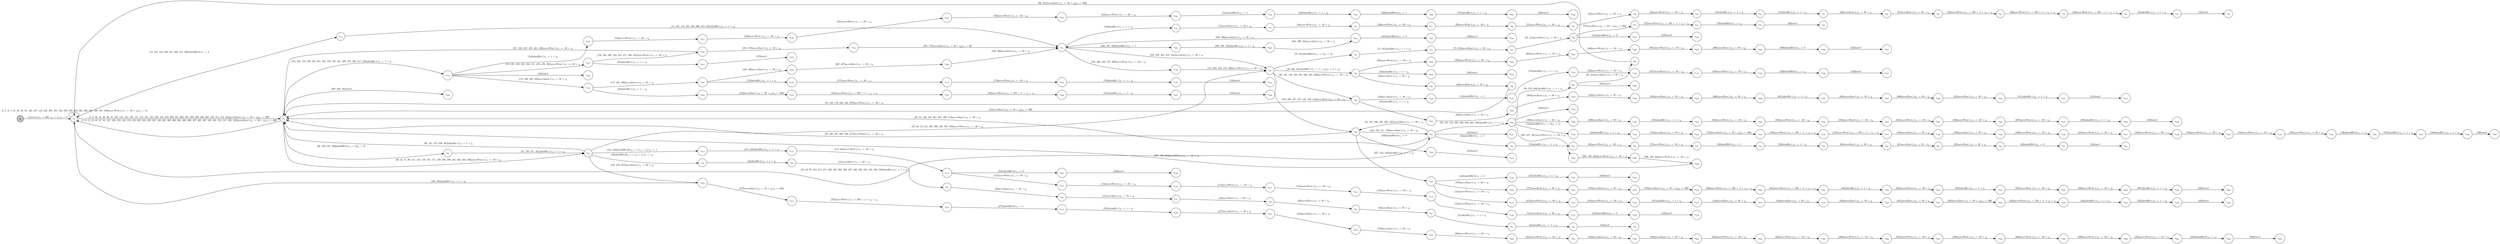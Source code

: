 digraph EFSM{
  graph [rankdir="LR", fontname="Latin Modern Math"];
  node [color="black", fillcolor="white", shape="circle", style="filled", fontname="Latin Modern Math"];
  edge [fontname="Latin Modern Math"];

  s0[fillcolor="gray", label=<s<sub>0</sub>>];
  s1[label=<s<sub>1</sub>>];
  s4[label=<s<sub>4</sub>>];
  s14[label=<s<sub>14</sub>>];
  s15[label=<s<sub>15</sub>>];
  s16[label=<s<sub>16</sub>>];
  s17[label=<s<sub>17</sub>>];
  s18[label=<s<sub>18</sub>>];
  s19[label=<s<sub>19</sub>>];
  s20[label=<s<sub>20</sub>>];
  s21[label=<s<sub>21</sub>>];
  s22[label=<s<sub>22</sub>>];
  s23[label=<s<sub>23</sub>>];
  s24[label=<s<sub>24</sub>>];
  s25[label=<s<sub>25</sub>>];
  s26[label=<s<sub>26</sub>>];
  s27[label=<s<sub>27</sub>>];
  s28[label=<s<sub>28</sub>>];
  s29[label=<s<sub>29</sub>>];
  s30[label=<s<sub>30</sub>>];
  s31[label=<s<sub>31</sub>>];
  s32[label=<s<sub>32</sub>>];
  s33[label=<s<sub>33</sub>>];
  s34[label=<s<sub>34</sub>>];
  s36[label=<s<sub>36</sub>>];
  s37[label=<s<sub>37</sub>>];
  s38[label=<s<sub>38</sub>>];
  s39[label=<s<sub>39</sub>>];
  s40[label=<s<sub>40</sub>>];
  s43[label=<s<sub>43</sub>>];
  s44[label=<s<sub>44</sub>>];
  s45[label=<s<sub>45</sub>>];
  s46[label=<s<sub>46</sub>>];
  s47[label=<s<sub>47</sub>>];
  s48[label=<s<sub>48</sub>>];
  s49[label=<s<sub>49</sub>>];
  s50[label=<s<sub>50</sub>>];
  s51[label=<s<sub>51</sub>>];
  s52[label=<s<sub>52</sub>>];
  s53[label=<s<sub>53</sub>>];
  s54[label=<s<sub>54</sub>>];
  s55[label=<s<sub>55</sub>>];
  s56[label=<s<sub>56</sub>>];
  s57[label=<s<sub>57</sub>>];
  s58[label=<s<sub>58</sub>>];
  s59[label=<s<sub>59</sub>>];
  s60[label=<s<sub>60</sub>>];
  s61[label=<s<sub>61</sub>>];
  s62[label=<s<sub>62</sub>>];
  s63[label=<s<sub>63</sub>>];
  s64[label=<s<sub>64</sub>>];
  s66[label=<s<sub>66</sub>>];
  s69[label=<s<sub>69</sub>>];
  s73[label=<s<sub>73</sub>>];
  s74[label=<s<sub>74</sub>>];
  s75[label=<s<sub>75</sub>>];
  s76[label=<s<sub>76</sub>>];
  s77[label=<s<sub>77</sub>>];
  s78[label=<s<sub>78</sub>>];
  s79[label=<s<sub>79</sub>>];
  s80[label=<s<sub>80</sub>>];
  s93[label=<s<sub>93</sub>>];
  s94[label=<s<sub>94</sub>>];
  s95[label=<s<sub>95</sub>>];
  s100[label=<s<sub>100</sub>>];
  s112[label=<s<sub>112</sub>>];
  s113[label=<s<sub>113</sub>>];
  s114[label=<s<sub>114</sub>>];
  s115[label=<s<sub>115</sub>>];
  s116[label=<s<sub>116</sub>>];
  s117[label=<s<sub>117</sub>>];
  s118[label=<s<sub>118</sub>>];
  s119[label=<s<sub>119</sub>>];
  s120[label=<s<sub>120</sub>>];
  s121[label=<s<sub>121</sub>>];
  s122[label=<s<sub>122</sub>>];
  s123[label=<s<sub>123</sub>>];
  s133[label=<s<sub>133</sub>>];
  s134[label=<s<sub>134</sub>>];
  s135[label=<s<sub>135</sub>>];
  s136[label=<s<sub>136</sub>>];
  s137[label=<s<sub>137</sub>>];
  s138[label=<s<sub>138</sub>>];
  s139[label=<s<sub>139</sub>>];
  s140[label=<s<sub>140</sub>>];
  s146[label=<s<sub>146</sub>>];
  s154[label=<s<sub>154</sub>>];
  s155[label=<s<sub>155</sub>>];
  s156[label=<s<sub>156</sub>>];
  s159[label=<s<sub>159</sub>>];
  s163[label=<s<sub>163</sub>>];
  s174[label=<s<sub>174</sub>>];
  s175[label=<s<sub>175</sub>>];
  s176[label=<s<sub>176</sub>>];
  s177[label=<s<sub>177</sub>>];
  s178[label=<s<sub>178</sub>>];
  s179[label=<s<sub>179</sub>>];
  s180[label=<s<sub>180</sub>>];
  s182[label=<s<sub>182</sub>>];
  s183[label=<s<sub>183</sub>>];
  s184[label=<s<sub>184</sub>>];
  s185[label=<s<sub>185</sub>>];
  s186[label=<s<sub>186</sub>>];
  s187[label=<s<sub>187</sub>>];
  s188[label=<s<sub>188</sub>>];
  s189[label=<s<sub>189</sub>>];
  s190[label=<s<sub>190</sub>>];
  s191[label=<s<sub>191</sub>>];
  s192[label=<s<sub>192</sub>>];
  s193[label=<s<sub>193</sub>>];
  s194[label=<s<sub>194</sub>>];
  s195[label=<s<sub>195</sub>>];
  s196[label=<s<sub>196</sub>>];
  s197[label=<s<sub>197</sub>>];
  s198[label=<s<sub>198</sub>>];
  s199[label=<s<sub>199</sub>>];
  s202[label=<s<sub>202</sub>>];
  s203[label=<s<sub>203</sub>>];
  s204[label=<s<sub>204</sub>>];
  s209[label=<s<sub>209</sub>>];
  s210[label=<s<sub>210</sub>>];
  s221[label=<s<sub>221</sub>>];
  s254[label=<s<sub>254</sub>>];
  s265[label=<s<sub>265</sub>>];
  s273[label=<s<sub>273</sub>>];
  s274[label=<s<sub>274</sub>>];
  s275[label=<s<sub>275</sub>>];
  s276[label=<s<sub>276</sub>>];
  s277[label=<s<sub>277</sub>>];
  s278[label=<s<sub>278</sub>>];
  s279[label=<s<sub>279</sub>>];
  s280[label=<s<sub>280</sub>>];
  s281[label=<s<sub>281</sub>>];
  s282[label=<s<sub>282</sub>>];
  s283[label=<s<sub>283</sub>>];
  s284[label=<s<sub>284</sub>>];
  s285[label=<s<sub>285</sub>>];
  s286[label=<s<sub>286</sub>>];
  s287[label=<s<sub>287</sub>>];
  s288[label=<s<sub>288</sub>>];
  s289[label=<s<sub>289</sub>>];
  s290[label=<s<sub>290</sub>>];
  s291[label=<s<sub>291</sub>>];
  s292[label=<s<sub>292</sub>>];
  s293[label=<s<sub>293</sub>>];
  s303[label=<s<sub>303</sub>>];
  s304[label=<s<sub>304</sub>>];
  s305[label=<s<sub>305</sub>>];
  s306[label=<s<sub>306</sub>>];
  s307[label=<s<sub>307</sub>>];
  s308[label=<s<sub>308</sub>>];
  s309[label=<s<sub>309</sub>>];
  s310[label=<s<sub>310</sub>>];
  s318[label=<s<sub>318</sub>>];
  s319[label=<s<sub>319</sub>>];
  s325[label=<s<sub>325</sub>>];
  s326[label=<s<sub>326</sub>>];
  s329[label=<s<sub>329</sub>>];
  s330[label=<s<sub>330</sub>>];
  s331[label=<s<sub>331</sub>>];
  s332[label=<s<sub>332</sub>>];
  s333[label=<s<sub>333</sub>>];
  s334[label=<s<sub>334</sub>>];
  s335[label=<s<sub>335</sub>>];
  s336[label=<s<sub>336</sub>>];
  s337[label=<s<sub>337</sub>>];
  s338[label=<s<sub>338</sub>>];
  s339[label=<s<sub>339</sub>>];
  s345[label=<s<sub>345</sub>>];
  s346[label=<s<sub>346</sub>>];
  s372[label=<s<sub>372</sub>>];
  s373[label=<s<sub>373</sub>>];
  s375[label=<s<sub>375</sub>>];
  s376[label=<s<sub>376</sub>>];
  s377[label=<s<sub>377</sub>>];
  s378[label=<s<sub>378</sub>>];
  s379[label=<s<sub>379</sub>>];
  s380[label=<s<sub>380</sub>>];
  s381[label=<s<sub>381</sub>>];
  s382[label=<s<sub>382</sub>>];
  s383[label=<s<sub>383</sub>>];
  s384[label=<s<sub>384</sub>>];
  s385[label=<s<sub>385</sub>>];
  s386[label=<s<sub>386</sub>>];
  s387[label=<s<sub>387</sub>>];
  s388[label=<s<sub>388</sub>>];
  s394[label=<s<sub>394</sub>>];
  s395[label=<s<sub>395</sub>>];
  s396[label=<s<sub>396</sub>>];
  s401[label=<s<sub>401</sub>>];
  s402[label=<s<sub>402</sub>>];
  s403[label=<s<sub>403</sub>>];
  s404[label=<s<sub>404</sub>>];
  s405[label=<s<sub>405</sub>>];
  s406[label=<s<sub>406</sub>>];
  s407[label=<s<sub>407</sub>>];
  s408[label=<s<sub>408</sub>>];
  s409[label=<s<sub>409</sub>>];
  s410[label=<s<sub>410</sub>>];
  s411[label=<s<sub>411</sub>>];
  s412[label=<s<sub>412</sub>>];
  s414[label=<s<sub>414</sub>>];
  s415[label=<s<sub>415</sub>>];
  s416[label=<s<sub>416</sub>>];
  s417[label=<s<sub>417</sub>>];
  s418[label=<s<sub>418</sub>>];
  s419[label=<s<sub>419</sub>>];
  s420[label=<s<sub>420</sub>>];
  s421[label=<s<sub>421</sub>>];
  s422[label=<s<sub>422</sub>>];
  s423[label=<s<sub>423</sub>>];
  s424[label=<s<sub>424</sub>>];
  s425[label=<s<sub>425</sub>>];
  s426[label=<s<sub>426</sub>>];
  s438[label=<s<sub>438</sub>>];
  s439[label=<s<sub>439</sub>>];
  s444[label=<s<sub>444</sub>>];
  s445[label=<s<sub>445</sub>>];
  s446[label=<s<sub>446</sub>>];
  s453[label=<s<sub>453</sub>>];
  s454[label=<s<sub>454</sub>>];
  s455[label=<s<sub>455</sub>>];
  s456[label=<s<sub>456</sub>>];
  s457[label=<s<sub>457</sub>>];
  s458[label=<s<sub>458</sub>>];
  s502[label=<s<sub>502</sub>>];
  s503[label=<s<sub>503</sub>>];
  s518[label=<s<sub>518</sub>>];
  s519[label=<s<sub>519</sub>>];
  s520[label=<s<sub>520</sub>>];
  s521[label=<s<sub>521</sub>>];
  s522[label=<s<sub>522</sub>>];
  s523[label=<s<sub>523</sub>>];
  s524[label=<s<sub>524</sub>>];
  s525[label=<s<sub>525</sub>>];
  s526[label=<s<sub>526</sub>>];
  s527[label=<s<sub>527</sub>>];
  s528[label=<s<sub>528</sub>>];
  s540[label=<s<sub>540</sub>>];

  s0->s1[label=<<i> [1]start:2/o<sub>1</sub> := 200, o<sub>2</sub> := 3, o<sub>3</sub> := 0</i>>];
  s15->s16[label=<<i> [16]alienHit:1/o<sub>1</sub> := 1 + i<sub>0</sub></i>>];
  s16->s17[label=<<i> [17]moveWest:1/o<sub>1</sub> := -50 + i<sub>0</sub></i>>];
  s17->s18[label=<<i> [18]moveWest:1/o<sub>1</sub> := -50 + i<sub>0</sub></i>>];
  s18->s19[label=<<i> [19]moveWest:1/o<sub>1</sub> := -50 + i<sub>0</sub></i>>];
  s19->s20[label=<<i> [20]moveWest:1/o<sub>1</sub> := -50 + i<sub>0</sub></i>>];
  s20->s21[label=<<i> [21]moveWest:1/o<sub>1</sub> := -50 + i<sub>0</sub></i>>];
  s21->s22[label=<<i> [22]moveWest:1/o<sub>1</sub> := -50 + i<sub>0</sub></i>>];
  s22->s23[label=<<i> [23]moveWest:1/o<sub>1</sub> := -50 + i<sub>0</sub></i>>];
  s23->s24[label=<<i> [24]alienHit:1/o<sub>1</sub> := 1 + i<sub>0</sub></i>>];
  s24->s25[label=<<i> [25]alienHit:1/o<sub>1</sub> := 1 + i<sub>0</sub></i>>];
  s25->s26[label=<<i> [26]moveEast:1/o<sub>1</sub> := 50 + i<sub>0</sub></i>>];
  s26->s27[label=<<i> [27]moveEast:1/o<sub>1</sub> := 50 + i<sub>0</sub></i>>];
  s27->s28[label=<<i> [28]moveWest:1/o<sub>1</sub> := 250 + -1 &times; r<sub>3</sub> + i<sub>0</sub></i>>];
  s28->s29[label=<<i> [29]moveWest:1/o<sub>1</sub> := 250 + -1 &times; r<sub>3</sub> + i<sub>0</sub></i>>];
  s29->s30[label=<<i> [30]moveWest:1/o<sub>1</sub> := 250 + -1 &times; r<sub>3</sub> + i<sub>0</sub></i>>];
  s30->s31[label=<<i> [31]alienHit:1/o<sub>1</sub> := 1 + i<sub>0</sub></i>>];
  s31->s32[label=<<i> [32]win:0</i>>];
  s38->s39[label=<<i> [39]moveEast:1/o<sub>1</sub> := 50 + i<sub>0</sub></i>>];
  s39->s40[label=<<i> [40]moveEast:1/o<sub>1</sub> := 50 + i<sub>0</sub></i>>];
  s40->s4[label=<<i> [41]moveEast:1/o<sub>1</sub> := 50 + i<sub>0</sub>&#91;r<sub>3</sub> := 300&#93;</i>>];
  s36->s43[label=<<i> [43]shieldHit:0&#91;r<sub>2</sub> &gt; 1, r<sub>2</sub> &gt; 1&#93;/o<sub>1</sub> := r<sub>2</sub></i>>];
  s43->s44[label=<<i> [44]alienHit:1/o<sub>1</sub> := 1 + i<sub>0</sub></i>>];
  s44->s45[label=<<i> [45]moveEast:1/o<sub>1</sub> := 50 + i<sub>0</sub></i>>];
  s45->s46[label=<<i> [46]moveEast:1/o<sub>1</sub> := 50 + i<sub>0</sub></i>>];
  s46->s47[label=<<i> [47]moveEast:1/o<sub>1</sub> := 50 + i<sub>0</sub></i>>];
  s47->s48[label=<<i> [48]moveEast:1/o<sub>1</sub> := 50 + i<sub>0</sub></i>>];
  s48->s49[label=<<i> [49]moveEast:1/o<sub>1</sub> := 50 + i<sub>0</sub></i>>];
  s49->s50[label=<<i> [50]moveEast:1/o<sub>1</sub> := 50 + i<sub>0</sub></i>>];
  s50->s51[label=<<i> [51]alienHit:1/o<sub>1</sub> := 1 + i<sub>0</sub></i>>];
  s51->s52[label=<<i> [52]alienHit:1/o<sub>1</sub> := 1 + i<sub>0</sub></i>>];
  s52->s53[label=<<i> [53]win:0</i>>];
  s33->s54[label=<<i> [54]shieldHit:0/o<sub>1</sub> := 2</i>>];
  s54->s55[label=<<i> [55]alienHit:1/o<sub>1</sub> := 1 + i<sub>0</sub></i>>];
  s55->s56[label=<<i> [56]moveWest:1/o<sub>1</sub> := -50 + i<sub>0</sub></i>>];
  s56->s57[label=<<i> [57]moveWest:1/o<sub>1</sub> := -50 + i<sub>0</sub></i>>];
  s57->s58[label=<<i> [58]shieldHit:0/o<sub>1</sub> := 1</i>>];
  s58->s59[label=<<i> [59]alienHit:1/o<sub>1</sub> := 1 + i<sub>0</sub></i>>];
  s59->s60[label=<<i> [60]moveEast:1/o<sub>1</sub> := 50 + i<sub>0</sub></i>>];
  s60->s61[label=<<i> [61]moveEast:1/o<sub>1</sub> := 50 + i<sub>0</sub></i>>];
  s61->s62[label=<<i> [62]moveEast:1/o<sub>1</sub> := 50 + i<sub>0</sub></i>>];
  s62->s63[label=<<i> [63]shieldHit:0/o<sub>1</sub> := 0</i>>];
  s63->s64[label=<<i> [64]lose:0</i>>];
  s4->s36[label=<<i> [36, 42, 71, 98, 111, 150, 158, 167, 171, 238, 356, 398, 431, 482, 504, 508]moveWest:1/o<sub>1</sub> := -50 + i<sub>0</sub></i>>];
  s37->s73[label=<<i> [73, 314]shieldHit:0/o<sub>1</sub> := 1&#91;r<sub>2</sub> := 0&#93;</i>>];
  s73->s74[label=<<i> [74, 315]alienHit:1/o<sub>1</sub> := 1 + i<sub>0</sub></i>>];
  s74->s75[label=<<i> [75, 316]moveEast:1/o<sub>1</sub> := 50 + i<sub>0</sub></i>>];
  s75->s76[label=<<i> [76, 317]moveEast:1/o<sub>1</sub> := 50 + i<sub>0</sub></i>>];
  s76->s77[label=<<i> [77]moveEast:1/o<sub>1</sub> := 50 + i<sub>0</sub>&#91;r<sub>3</sub> := 300&#93;</i>>];
  s77->s78[label=<<i> [78]moveWest:1/o<sub>1</sub> := 250 + -1 &times; r<sub>3</sub> + i<sub>0</sub></i>>];
  s78->s79[label=<<i> [79]shieldHit:0/o<sub>1</sub> := r<sub>2</sub></i>>];
  s79->s80[label=<<i> [80]lose:0</i>>];
  s94->s95[label=<<i> [95, 214]moveEast:1/o<sub>1</sub> := 50 + i<sub>0</sub></i>>];
  s95->s1[label=<<i> [96, 215]moveEast:1/o<sub>1</sub> := 50 + i<sub>0</sub>&#91;r<sub>3</sub> := 300&#93;</i>>];
  s36->s112[label=<<i> [112, 342]shieldHit:0&#91;!(r<sub>2</sub> &gt; 1&or;r<sub>2</sub> &gt; 1)&#93;/o<sub>1</sub> := 1</i>>];
  s112->s113[label=<<i> [113, 343]alienHit:1/o<sub>1</sub> := 1 + i<sub>0</sub></i>>];
  s113->s114[label=<<i> [114, 344]moveWest:1/o<sub>1</sub> := -50 + i<sub>0</sub></i>>];
  s114->s115[label=<<i> [115]moveWest:1/o<sub>1</sub> := -50 + i<sub>0</sub></i>>];
  s115->s116[label=<<i> [116]moveWest:1/o<sub>1</sub> := -50 + i<sub>0</sub></i>>];
  s116->s117[label=<<i> [117]moveWest:1/o<sub>1</sub> := -50 + i<sub>0</sub></i>>];
  s117->s118[label=<<i> [118]moveWest:1/o<sub>1</sub> := -50 + i<sub>0</sub></i>>];
  s118->s119[label=<<i> [119]moveWest:1/o<sub>1</sub> := -50 + i<sub>0</sub></i>>];
  s119->s120[label=<<i> [120]moveWest:1/o<sub>1</sub> := -50 + i<sub>0</sub></i>>];
  s120->s121[label=<<i> [121]moveEast:1/o<sub>1</sub> := 50 + i<sub>0</sub></i>>];
  s121->s122[label=<<i> [122]shieldHit:0/o<sub>1</sub> := 0</i>>];
  s122->s123[label=<<i> [123]lose:0</i>>];
  s4->s66[label=<<i> [66, 129, 270, 340]shieldHit:0/o<sub>1</sub> := 2&#91;r<sub>2</sub> := 0&#93;</i>>];
  s36->s37[label=<<i> [37, 68, 72, 131, 168, 399, 432, 505, 509]moveWest:1/o<sub>1</sub> := -50 + i<sub>0</sub></i>>];
  s69->s133[label=<<i> [133]moveEast:1/o<sub>1</sub> := 50 + i<sub>0</sub></i>>];
  s133->s134[label=<<i> [134]shieldHit:0/o<sub>1</sub> := 1</i>>];
  s134->s135[label=<<i> [135]alienHit:1/o<sub>1</sub> := 1 + i<sub>0</sub></i>>];
  s135->s136[label=<<i> [136]moveWest:1/o<sub>1</sub> := -50 + i<sub>0</sub></i>>];
  s136->s137[label=<<i> [137]moveWest:1/o<sub>1</sub> := -50 + i<sub>0</sub></i>>];
  s137->s138[label=<<i> [138]moveWest:1/o<sub>1</sub> := -50 + i<sub>0</sub></i>>];
  s138->s139[label=<<i> [139]shieldHit:0/o<sub>1</sub> := r<sub>2</sub></i>>];
  s139->s140[label=<<i> [140]lose:0</i>>];
  s159->s1[label=<<i> [160, 358]alienHit:1/o<sub>1</sub> := 1 + i<sub>0</sub></i>>];
  s154->s163[label=<<i> [163]win:0</i>>];
  s174->s175[label=<<i> [175, 437, 495]moveEast:1/o<sub>1</sub> := 50 + i<sub>0</sub></i>>];
  s175->s176[label=<<i> [176]alienHit:1/o<sub>1</sub> := 1 + i<sub>0</sub></i>>];
  s176->s177[label=<<i> [177]moveWest:1/o<sub>1</sub> := -50 + i<sub>0</sub></i>>];
  s177->s178[label=<<i> [178]moveWest:1/o<sub>1</sub> := -50 + i<sub>0</sub></i>>];
  s178->s179[label=<<i> [179]alienHit:1/o<sub>1</sub> := 1 + i<sub>0</sub></i>>];
  s179->s180[label=<<i> [180]win:0</i>>];
  s93->s182[label=<<i> [182]shieldHit:0/o<sub>1</sub> := 2&#91;r<sub>2</sub> := 1&#93;</i>>];
  s182->s183[label=<<i> [183]alienHit:1/o<sub>1</sub> := 1 + i<sub>0</sub></i>>];
  s183->s184[label=<<i> [184]moveEast:1/o<sub>1</sub> := 50 + i<sub>0</sub></i>>];
  s184->s185[label=<<i> [185]moveEast:1/o<sub>1</sub> := 50 + i<sub>0</sub>&#91;r<sub>3</sub> := 300&#93;</i>>];
  s185->s186[label=<<i> [186]moveWest:1/o<sub>1</sub> := 250 + -1 &times; r<sub>3</sub> + i<sub>0</sub></i>>];
  s186->s187[label=<<i> [187]moveWest:1/o<sub>1</sub> := 250 + -1 &times; r<sub>3</sub> + i<sub>0</sub></i>>];
  s187->s188[label=<<i> [188]moveEast:1/o<sub>1</sub> := 50 + i<sub>0</sub></i>>];
  s188->s189[label=<<i> [189]moveEast:1/o<sub>1</sub> := 50 + i<sub>0</sub></i>>];
  s189->s190[label=<<i> [190]moveWest:1/o<sub>1</sub> := -50 + i<sub>0</sub></i>>];
  s190->s191[label=<<i> [191]moveWest:1/o<sub>1</sub> := -50 + i<sub>0</sub></i>>];
  s191->s192[label=<<i> [192]moveWest:1/o<sub>1</sub> := -50 + i<sub>0</sub></i>>];
  s192->s193[label=<<i> [193]moveWest:1/o<sub>1</sub> := -50 + i<sub>0</sub></i>>];
  s193->s194[label=<<i> [194]moveWest:1/o<sub>1</sub> := -50 + i<sub>0</sub></i>>];
  s194->s195[label=<<i> [195]moveWest:1/o<sub>1</sub> := -50 + i<sub>0</sub></i>>];
  s195->s196[label=<<i> [196]shieldHit:0/o<sub>1</sub> := r<sub>2</sub></i>>];
  s196->s197[label=<<i> [197]alienHit:1/o<sub>1</sub> := 1 + i<sub>0</sub></i>>];
  s197->s198[label=<<i> [198]alienHit:1/o<sub>1</sub> := 1 + i<sub>0</sub></i>>];
  s198->s199[label=<<i> [199]win:0</i>>];
  s204->s15[label=<<i> [205, 300]moveEast:1/o<sub>1</sub> := 50 + i<sub>0</sub></i>>];
  s34->s209[label=<<i> [209]shieldHit:0/o<sub>1</sub> := 0</i>>];
  s209->s210[label=<<i> [210]lose:0</i>>];
  s93->s94[label=<<i> [94, 213, 264]alienHit:1/o<sub>1</sub> := 1 + i<sub>0</sub></i>>];
  s33->s221[label=<<i> [221]win:0</i>>];
  s156->s4[label=<<i> [157, 233, 237, 355, 481, 532]moveWest:1/o<sub>1</sub> := -50 + i<sub>0</sub></i>>];
  s36->s4[label=<<i> [99, 151, 172, 239, 483]alienHit:1/o<sub>1</sub> := 1 + i<sub>0</sub></i>>];
  s4->s100[label=<<i> [100, 240, 484]win:0</i>>];
  s69->s4[label=<<i> [70, 149, 170, 246, 434, 507]moveWest:1/o<sub>1</sub> := -50 + i<sub>0</sub></i>>];
  s156->s254[label=<<i> [254, 472]moveEast:1/o<sub>1</sub> := 50 + i<sub>0</sub></i>>];
  s254->s15[label=<<i> [255, 473]moveEast:1/o<sub>1</sub> := 50 + i<sub>0</sub>&#91;r<sub>3</sub> := 50&#93;</i>>];
  s15->s37[label=<<i> [103, 256, 301, 313, 441]moveEast:1/o<sub>1</sub> := 50 + i<sub>0</sub></i>>];
  s4->s1[label=<<i> [5, 9, 11, 13, 85, 87, 91, 107, 109, 125, 142, 152, 219, 222, 224, 228, 247, 249, 261, 268, 362, 364, 368, 390, 427, 465, 467, 485, 491, 513, 515, 533, 535]moveEast:1/o<sub>1</sub> := 50 + i<sub>0</sub>&#91;r<sub>3</sub> := 300&#93;</i>>];
  s94->s265[label=<<i> [265]win:0</i>>];
  s66->s36[label=<<i> [67, 130, 271, 341]alienHit:1/o<sub>1</sub> := 1 + i<sub>0</sub></i>>];
  s159->s273[label=<<i> [273]moveEast:1/o<sub>1</sub> := 50 + i<sub>0</sub>&#91;r<sub>3</sub> := 300&#93;</i>>];
  s273->s274[label=<<i> [274]moveWest:1/o<sub>1</sub> := 250 + -1 &times; r<sub>3</sub> + i<sub>0</sub></i>>];
  s274->s275[label=<<i> [275]shieldHit:0/o<sub>1</sub> := 1</i>>];
  s275->s276[label=<<i> [276]alienHit:1/o<sub>1</sub> := 1 + i<sub>0</sub></i>>];
  s276->s277[label=<<i> [277]moveEast:1/o<sub>1</sub> := 50 + i<sub>0</sub></i>>];
  s277->s278[label=<<i> [278]moveEast:1/o<sub>1</sub> := 50 + i<sub>0</sub></i>>];
  s278->s279[label=<<i> [279]moveEast:1/o<sub>1</sub> := 50 + i<sub>0</sub></i>>];
  s279->s280[label=<<i> [280]moveWest:1/o<sub>1</sub> := -50 + i<sub>0</sub></i>>];
  s280->s281[label=<<i> [281]moveWest:1/o<sub>1</sub> := -50 + i<sub>0</sub></i>>];
  s281->s282[label=<<i> [282]moveEast:1/o<sub>1</sub> := 50 + i<sub>0</sub></i>>];
  s282->s283[label=<<i> [283]moveEast:1/o<sub>1</sub> := 50 + i<sub>0</sub></i>>];
  s283->s284[label=<<i> [284]moveWest:1/o<sub>1</sub> := -50 + i<sub>0</sub></i>>];
  s284->s285[label=<<i> [285]moveWest:1/o<sub>1</sub> := -50 + i<sub>0</sub></i>>];
  s285->s286[label=<<i> [286]moveWest:1/o<sub>1</sub> := -50 + i<sub>0</sub></i>>];
  s286->s287[label=<<i> [287]moveWest:1/o<sub>1</sub> := -50 + i<sub>0</sub></i>>];
  s287->s288[label=<<i> [288]moveWest:1/o<sub>1</sub> := -50 + i<sub>0</sub></i>>];
  s288->s289[label=<<i> [289]moveWest:1/o<sub>1</sub> := -50 + i<sub>0</sub></i>>];
  s289->s290[label=<<i> [290]moveWest:1/o<sub>1</sub> := -50 + i<sub>0</sub></i>>];
  s290->s291[label=<<i> [291]moveWest:1/o<sub>1</sub> := -50 + i<sub>0</sub></i>>];
  s291->s292[label=<<i> [292]shieldHit:0/o<sub>1</sub> := r<sub>2</sub></i>>];
  s292->s293[label=<<i> [293]lose:0</i>>];
  s37->s38[label=<<i> [38, 302, 501]alienHit:1/o<sub>1</sub> := 1 + i<sub>0</sub>&#91;r<sub>2</sub> := 2 &times; i<sub>0</sub>&#93;</i>>];
  s38->s303[label=<<i> [303]moveWest:1/o<sub>1</sub> := -50 + i<sub>0</sub></i>>];
  s303->s304[label=<<i> [304]moveWest:1/o<sub>1</sub> := -50 + i<sub>0</sub></i>>];
  s304->s305[label=<<i> [305]moveWest:1/o<sub>1</sub> := -50 + i<sub>0</sub></i>>];
  s305->s306[label=<<i> [306]moveWest:1/o<sub>1</sub> := -50 + i<sub>0</sub></i>>];
  s306->s307[label=<<i> [307]moveWest:1/o<sub>1</sub> := -50 + i<sub>0</sub></i>>];
  s307->s308[label=<<i> [308]moveEast:1/o<sub>1</sub> := 50 + i<sub>0</sub></i>>];
  s308->s309[label=<<i> [309]shieldHit:0/o<sub>1</sub> := 0</i>>];
  s309->s310[label=<<i> [310]lose:0</i>>];
  s1->s14[label=<<i> [14, 101, 144, 200, 241, 295, 311, 320]shieldHit:0/o<sub>1</sub> := 2</i>>];
  s14->s15[label=<<i> [15, 102, 145, 201, 242, 296, 312, 321]alienHit:1/o<sub>1</sub> := 1 + i<sub>0</sub></i>>];
  s76->s318[label=<<i> [318]shieldHit:0/o<sub>1</sub> := 0</i>>];
  s318->s319[label=<<i> [319]lose:0</i>>];
  s15->s202[label=<<i> [202, 297, 322]shieldHit:0/o<sub>1</sub> := 1</i>>];
  s202->s203[label=<<i> [203, 298, 323]alienHit:1/o<sub>1</sub> := 1 + i<sub>0</sub></i>>];
  s203->s204[label=<<i> [204, 299, 324]moveEast:1/o<sub>1</sub> := 50 + i<sub>0</sub></i>>];
  s204->s325[label=<<i> [325]shieldHit:0/o<sub>1</sub> := 0</i>>];
  s325->s326[label=<<i> [326]lose:0</i>>];
  s93->s329[label=<<i> [329]moveEast:1/o<sub>1</sub> := 50 + i<sub>0</sub></i>>];
  s329->s330[label=<<i> [330]moveEast:1/o<sub>1</sub> := 50 + i<sub>0</sub></i>>];
  s330->s331[label=<<i> [331]alienHit:1/o<sub>1</sub> := 1 + i<sub>0</sub></i>>];
  s331->s332[label=<<i> [332]moveWest:1/o<sub>1</sub> := -50 + i<sub>0</sub></i>>];
  s332->s333[label=<<i> [333]moveWest:1/o<sub>1</sub> := -50 + i<sub>0</sub></i>>];
  s333->s334[label=<<i> [334]moveWest:1/o<sub>1</sub> := -50 + i<sub>0</sub></i>>];
  s334->s335[label=<<i> [335]moveWest:1/o<sub>1</sub> := -50 + i<sub>0</sub></i>>];
  s335->s336[label=<<i> [336]moveWest:1/o<sub>1</sub> := -50 + i<sub>0</sub></i>>];
  s336->s337[label=<<i> [337]moveWest:1/o<sub>1</sub> := -50 + i<sub>0</sub></i>>];
  s337->s338[label=<<i> [338]alienHit:1/o<sub>1</sub> := 1 + i<sub>0</sub></i>>];
  s338->s339[label=<<i> [339]win:0</i>>];
  s114->s345[label=<<i> [345]shieldHit:0/o<sub>1</sub> := 0</i>>];
  s345->s346[label=<<i> [346]lose:0</i>>];
  s36->s159[label=<<i> [159, 272, 357]moveEast:1/o<sub>1</sub> := 50 + i<sub>0</sub></i>>];
  s1->s1[label=<<i> [2, 3, 6, 7, 81, 82, 88, 89, 126, 127, 143, 216, 294, 347, 348, 349, 350, 359, 365, 366, 391, 486, 487, 488]moveWest:1/o<sub>1</sub> := -50 + i<sub>0</sub>&#91;r<sub>2</sub> := 0&#93;</i>>];
  s33->s4[label=<<i> [65, 84, 106, 218, 267, 361, 490, 512]moveEast:1/o<sub>1</sub> := 50 + i<sub>0</sub></i>>];
  s155->s372[label=<<i> [372]alienHit:1/o<sub>1</sub> := 1 + i<sub>0</sub></i>>];
  s372->s373[label=<<i> [373]win:0</i>>];
  s375->s376[label=<<i> [376]moveEast:1/o<sub>1</sub> := 50 + i<sub>0</sub></i>>];
  s376->s377[label=<<i> [377]moveEast:1/o<sub>1</sub> := 50 + i<sub>0</sub></i>>];
  s377->s378[label=<<i> [378]moveEast:1/o<sub>1</sub> := 50 + i<sub>0</sub></i>>];
  s378->s379[label=<<i> [379]moveEast:1/o<sub>1</sub> := 50 + i<sub>0</sub>&#91;r<sub>3</sub> := 300&#93;</i>>];
  s379->s380[label=<<i> [380]moveWest:1/o<sub>1</sub> := 250 + -1 &times; r<sub>3</sub> + i<sub>0</sub></i>>];
  s380->s381[label=<<i> [381]moveWest:1/o<sub>1</sub> := 250 + -1 &times; r<sub>3</sub> + i<sub>0</sub></i>>];
  s381->s382[label=<<i> [382]alienHit:1/o<sub>1</sub> := 1 + i<sub>0</sub></i>>];
  s382->s383[label=<<i> [383]moveWest:1/o<sub>1</sub> := -50 + i<sub>0</sub></i>>];
  s383->s384[label=<<i> [384]alienHit:1/o<sub>1</sub> := 1 + i<sub>0</sub></i>>];
  s384->s385[label=<<i> [385]moveWest:1/o<sub>1</sub> := -50 + i<sub>0</sub></i>>];
  s385->s386[label=<<i> [386]moveWest:1/o<sub>1</sub> := -50 + i<sub>0</sub></i>>];
  s386->s387[label=<<i> [387]alienHit:1/o<sub>1</sub> := 1 + i<sub>0</sub></i>>];
  s387->s388[label=<<i> [388]win:0</i>>];
  s37->s69[label=<<i> [69, 132, 148, 169, 245, 400, 433, 506]moveWest:1/o<sub>1</sub> := -50 + i<sub>0</sub></i>>];
  s69->s401[label=<<i> [401]alienHit:1/o<sub>1</sub> := 1 + i<sub>0</sub></i>>];
  s401->s402[label=<<i> [402]moveEast:1/o<sub>1</sub> := 50 + i<sub>0</sub></i>>];
  s402->s403[label=<<i> [403]moveEast:1/o<sub>1</sub> := 50 + i<sub>0</sub></i>>];
  s403->s404[label=<<i> [404]moveEast:1/o<sub>1</sub> := 50 + i<sub>0</sub></i>>];
  s404->s405[label=<<i> [405]moveEast:1/o<sub>1</sub> := 50 + i<sub>0</sub></i>>];
  s405->s406[label=<<i> [406]moveEast:1/o<sub>1</sub> := 50 + i<sub>0</sub></i>>];
  s406->s407[label=<<i> [407]alienHit:1/o<sub>1</sub> := 1 + i<sub>0</sub></i>>];
  s407->s408[label=<<i> [408]moveEast:1/o<sub>1</sub> := 50 + i<sub>0</sub></i>>];
  s408->s409[label=<<i> [409]moveEast:1/o<sub>1</sub> := 50 + i<sub>0</sub></i>>];
  s409->s410[label=<<i> [410]moveEast:1/o<sub>1</sub> := 50 + i<sub>0</sub></i>>];
  s410->s411[label=<<i> [411]alienHit:1/o<sub>1</sub> := 1 + i<sub>0</sub></i>>];
  s411->s412[label=<<i> [412]win:0</i>>];
  s375->s414[label=<<i> [414]moveWest:1/o<sub>1</sub> := -50 + i<sub>0</sub></i>>];
  s414->s415[label=<<i> [415]moveWest:1/o<sub>1</sub> := -50 + i<sub>0</sub></i>>];
  s415->s416[label=<<i> [416]moveWest:1/o<sub>1</sub> := -50 + i<sub>0</sub></i>>];
  s416->s417[label=<<i> [417]alienHit:1/o<sub>1</sub> := 1 + i<sub>0</sub></i>>];
  s417->s418[label=<<i> [418]moveEast:1/o<sub>1</sub> := 50 + i<sub>0</sub></i>>];
  s418->s419[label=<<i> [419]moveEast:1/o<sub>1</sub> := 50 + i<sub>0</sub></i>>];
  s419->s420[label=<<i> [420]moveEast:1/o<sub>1</sub> := 50 + i<sub>0</sub></i>>];
  s420->s421[label=<<i> [421]moveEast:1/o<sub>1</sub> := 50 + i<sub>0</sub></i>>];
  s421->s422[label=<<i> [422]moveEast:1/o<sub>1</sub> := 50 + i<sub>0</sub>&#91;r<sub>3</sub> := 300&#93;</i>>];
  s422->s423[label=<<i> [423]moveWest:1/o<sub>1</sub> := 250 + -1 &times; r<sub>3</sub> + i<sub>0</sub></i>>];
  s423->s424[label=<<i> [424]alienHit:1/o<sub>1</sub> := 1 + i<sub>0</sub></i>>];
  s424->s425[label=<<i> [425]alienHit:1/o<sub>1</sub> := 1 + i<sub>0</sub></i>>];
  s425->s426[label=<<i> [426]win:0</i>>];
  s175->s438[label=<<i> [438, 496]moveEast:1/o<sub>1</sub> := 50 + i<sub>0</sub></i>>];
  s438->s439[label=<<i> [439, 497]moveEast:1/o<sub>1</sub> := 50 + i<sub>0</sub></i>>];
  s439->s15[label=<<i> [440, 498]moveEast:1/o<sub>1</sub> := 50 + i<sub>0</sub></i>>];
  s34->s375[label=<<i> [375, 413, 443]alienHit:1/o<sub>1</sub> := 1 + i<sub>0</sub></i>>];
  s375->s444[label=<<i> [444]shieldHit:0/o<sub>1</sub> := 2</i>>];
  s444->s445[label=<<i> [445]alienHit:1/o<sub>1</sub> := 1 + i<sub>0</sub></i>>];
  s445->s446[label=<<i> [446]win:0</i>>];
  s93->s394[label=<<i> [394, 447, 461]moveWest:1/o<sub>1</sub> := -50 + i<sub>0</sub></i>>];
  s394->s395[label=<<i> [395, 448, 462]moveWest:1/o<sub>1</sub> := -50 + i<sub>0</sub></i>>];
  s395->s396[label=<<i> [396, 449, 463]moveWest:1/o<sub>1</sub> := -50 + i<sub>0</sub></i>>];
  s396->s4[label=<<i> [397, 450, 464]moveWest:1/o<sub>1</sub> := -50 + i<sub>0</sub></i>>];
  s174->s453[label=<<i> [453]alienHit:1/o<sub>1</sub> := 1 + i<sub>0</sub></i>>];
  s453->s454[label=<<i> [454]moveEast:1/o<sub>1</sub> := 50 + i<sub>0</sub>&#91;r<sub>3</sub> := 300&#93;</i>>];
  s454->s455[label=<<i> [455]moveWest:1/o<sub>1</sub> := 250 + -1 &times; r<sub>3</sub> + i<sub>0</sub></i>>];
  s455->s456[label=<<i> [456]moveWest:1/o<sub>1</sub> := 250 + -1 &times; r<sub>3</sub> + i<sub>0</sub></i>>];
  s456->s457[label=<<i> [457]alienHit:1/o<sub>1</sub> := 1 + i<sub>0</sub></i>>];
  s457->s458[label=<<i> [458]win:0</i>>];
  s154->s155[label=<<i> [155, 231, 235, 252, 353, 371, 470, 479, 530]moveWest:1/o<sub>1</sub> := -50 + i<sub>0</sub></i>>];
  s155->s156[label=<<i> [156, 232, 236, 253, 354, 471, 480, 531]moveWest:1/o<sub>1</sub> := -50 + i<sub>0</sub></i>>];
  s15->s146[label=<<i> [146, 206, 243, 474, 499]moveWest:1/o<sub>1</sub> := -50 + i<sub>0</sub></i>>];
  s146->s37[label=<<i> [147, 207, 244, 475, 500]moveWest:1/o<sub>1</sub> := -50 + i<sub>0</sub></i>>];
  s34->s4[label=<<i> [35, 166, 227, 260, 430, 477]moveWest:1/o<sub>1</sub> := -50 + i<sub>0</sub></i>>];
  s154->s174[label=<<i> [174, 436, 452, 494]moveEast:1/o<sub>1</sub> := 50 + i<sub>0</sub></i>>];
  s38->s502[label=<<i> [502]alienHit:1/o<sub>1</sub> := 1 + i<sub>0</sub></i>>];
  s502->s503[label=<<i> [503]win:0</i>>];
  s37->s34[label=<<i> [104, 208, 257, 374, 442, 476, 510]moveEast:1/o<sub>1</sub> := 50 + i<sub>0</sub></i>>];
  s34->s33[label=<<i> [105, 258, 511, 538]moveEast:1/o<sub>1</sub> := 50 + i<sub>0</sub></i>>];
  s1->s4[label=<<i> [4, 8, 10, 12, 86, 90, 97, 108, 110, 124, 128, 141, 153, 161, 223, 229, 248, 250, 269, 351, 363, 367, 369, 389, 466, 468, 492, 514, 516, 534]moveEast:1/o<sub>1</sub> := 50 + i<sub>0</sub>&#91;r<sub>3</sub> := 300&#93;</i>>];
  s4->s154[label=<<i> [154, 162, 173, 230, 234, 251, 352, 370, 435, 451, 469, 478, 493, 517, 529]alienHit:1/o<sub>1</sub> := 1 + i<sub>0</sub></i>>];
  s154->s518[label=<<i> [518]alienHit:1/o<sub>1</sub> := 1 + i<sub>0</sub></i>>];
  s518->s519[label=<<i> [519]moveWest:1/o<sub>1</sub> := -50 + i<sub>0</sub></i>>];
  s519->s520[label=<<i> [520]moveWest:1/o<sub>1</sub> := -50 + i<sub>0</sub></i>>];
  s520->s521[label=<<i> [521]moveWest:1/o<sub>1</sub> := -50 + i<sub>0</sub></i>>];
  s521->s522[label=<<i> [522]moveWest:1/o<sub>1</sub> := -50 + i<sub>0</sub></i>>];
  s522->s523[label=<<i> [523]moveWest:1/o<sub>1</sub> := -50 + i<sub>0</sub></i>>];
  s523->s524[label=<<i> [524]shieldHit:0/o<sub>1</sub> := 2</i>>];
  s524->s525[label=<<i> [525]alienHit:1/o<sub>1</sub> := 1 + i<sub>0</sub></i>>];
  s525->s526[label=<<i> [526]shieldHit:0/o<sub>1</sub> := 1</i>>];
  s526->s527[label=<<i> [527]alienHit:1/o<sub>1</sub> := 1 + i<sub>0</sub></i>>];
  s527->s528[label=<<i> [528]win:0</i>>];
  s1->s33[label=<<i> [33, 83, 92, 164, 211, 217, 220, 225, 262, 266, 327, 360, 392, 428, 459, 489, 536]alienHit:1/o<sub>1</sub> := 1 + i<sub>0</sub></i>>];
  s33->s34[label=<<i> [34, 165, 226, 259, 429, 537]moveWest:1/o<sub>1</sub> := -50 + i<sub>0</sub></i>>];
  s33->s93[label=<<i> [93, 181, 212, 263, 328, 393, 460, 539]alienHit:1/o<sub>1</sub> := 1 + i<sub>0</sub></i>>];
  s93->s540[label=<<i> [540]win:0</i>>];
}